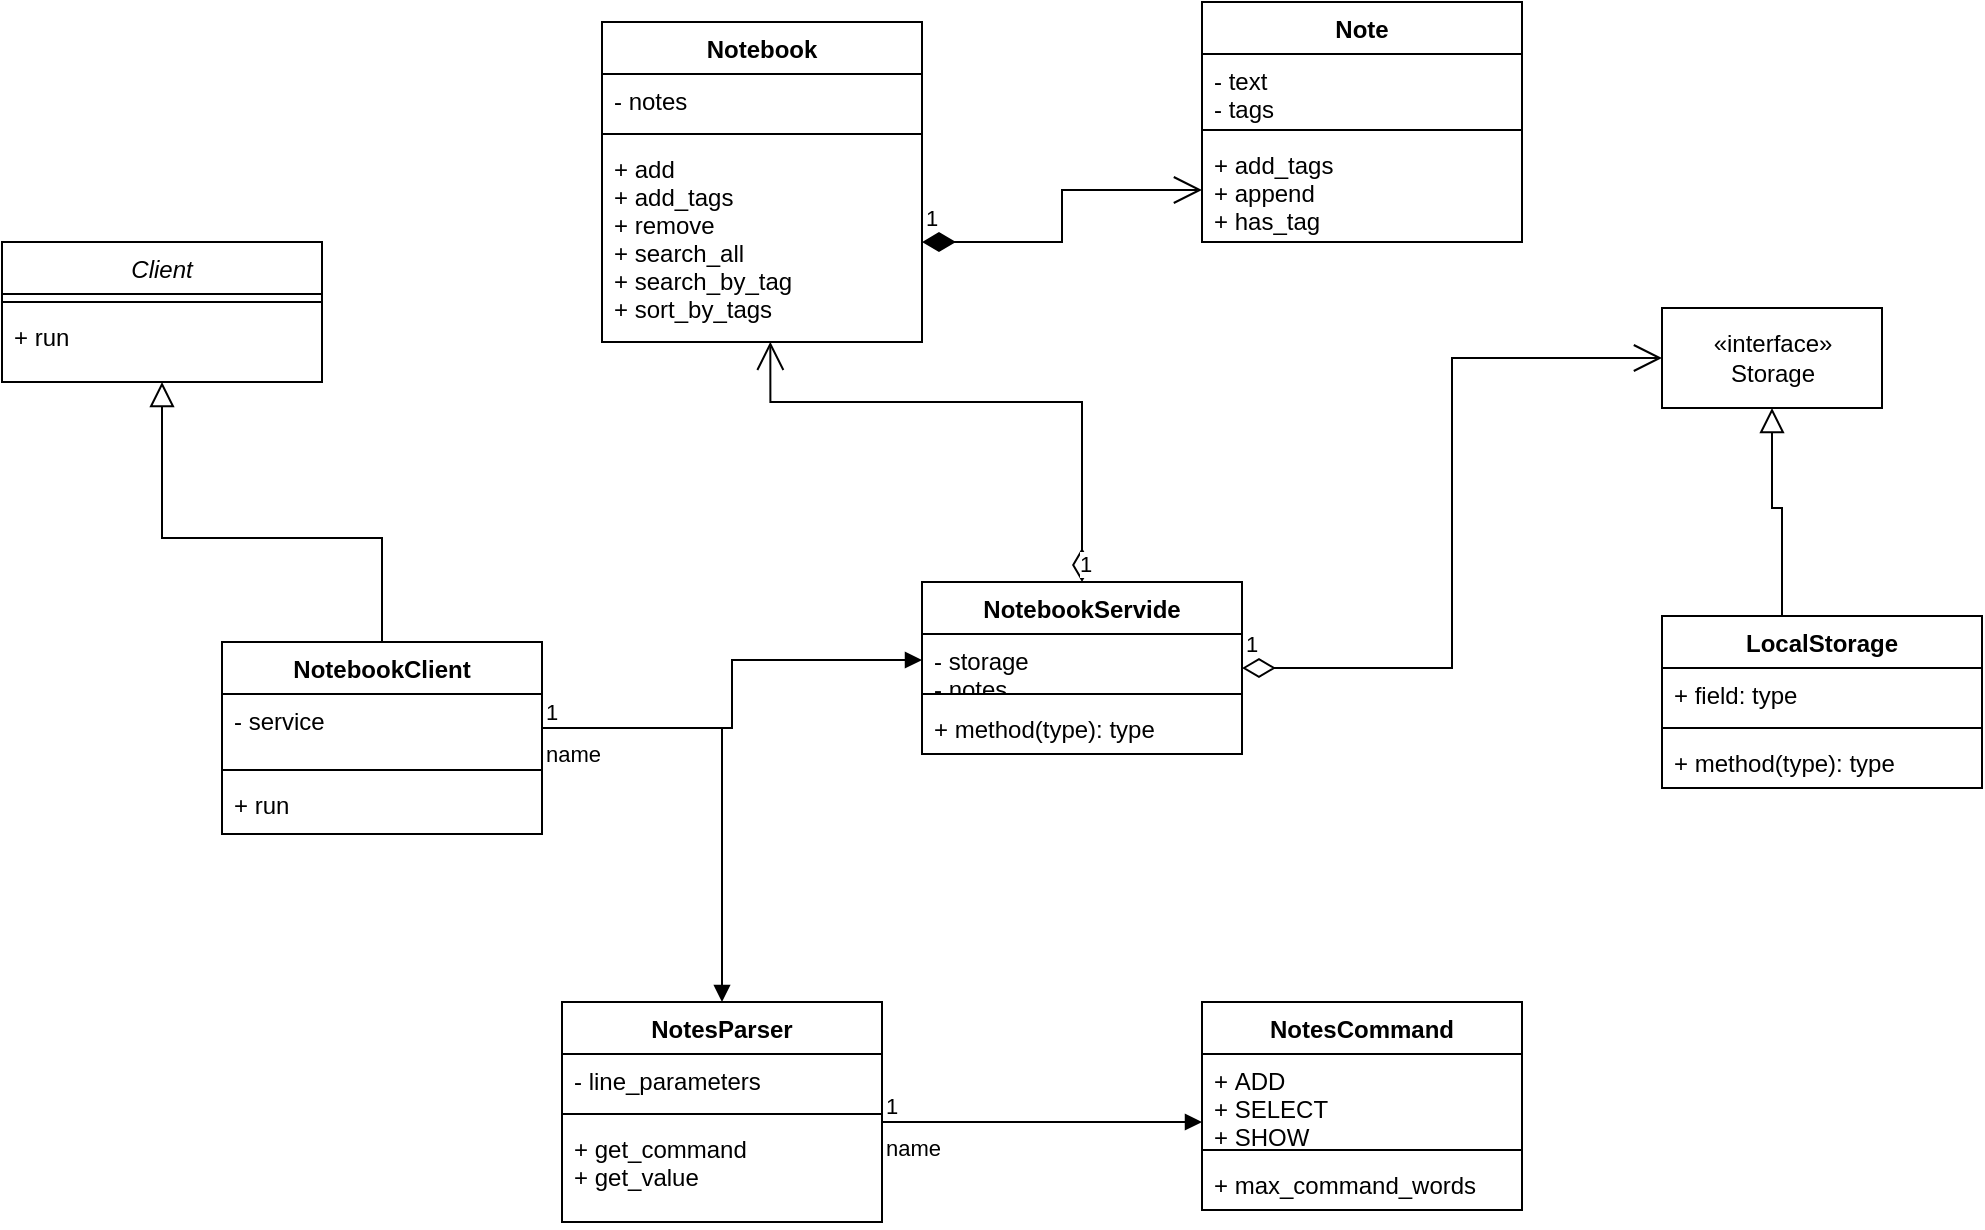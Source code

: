 <mxfile version="20.3.7" type="device"><diagram id="C5RBs43oDa-KdzZeNtuy" name="Page-1"><mxGraphModel dx="1186" dy="764" grid="1" gridSize="10" guides="1" tooltips="1" connect="1" arrows="1" fold="1" page="1" pageScale="1" pageWidth="827" pageHeight="1169" math="0" shadow="0"><root><mxCell id="WIyWlLk6GJQsqaUBKTNV-0"/><mxCell id="WIyWlLk6GJQsqaUBKTNV-1" parent="WIyWlLk6GJQsqaUBKTNV-0"/><mxCell id="zkfFHV4jXpPFQw0GAbJ--0" value="Client" style="swimlane;fontStyle=2;align=center;verticalAlign=top;childLayout=stackLayout;horizontal=1;startSize=26;horizontalStack=0;resizeParent=1;resizeLast=0;collapsible=1;marginBottom=0;rounded=0;shadow=0;strokeWidth=1;" parent="WIyWlLk6GJQsqaUBKTNV-1" vertex="1"><mxGeometry x="20" y="170" width="160" height="70" as="geometry"><mxRectangle x="230" y="140" width="160" height="26" as="alternateBounds"/></mxGeometry></mxCell><mxCell id="zkfFHV4jXpPFQw0GAbJ--4" value="" style="line;html=1;strokeWidth=1;align=left;verticalAlign=middle;spacingTop=-1;spacingLeft=3;spacingRight=3;rotatable=0;labelPosition=right;points=[];portConstraint=eastwest;" parent="zkfFHV4jXpPFQw0GAbJ--0" vertex="1"><mxGeometry y="26" width="160" height="8" as="geometry"/></mxCell><mxCell id="zkfFHV4jXpPFQw0GAbJ--5" value="+ run" style="text;align=left;verticalAlign=top;spacingLeft=4;spacingRight=4;overflow=hidden;rotatable=0;points=[[0,0.5],[1,0.5]];portConstraint=eastwest;" parent="zkfFHV4jXpPFQw0GAbJ--0" vertex="1"><mxGeometry y="34" width="160" height="26" as="geometry"/></mxCell><mxCell id="zkfFHV4jXpPFQw0GAbJ--12" value="" style="endArrow=block;endSize=10;endFill=0;shadow=0;strokeWidth=1;rounded=0;edgeStyle=elbowEdgeStyle;elbow=vertical;" parent="WIyWlLk6GJQsqaUBKTNV-1" source="h3jM9KWAwBkzTcOZLeY9-24" target="zkfFHV4jXpPFQw0GAbJ--0" edge="1"><mxGeometry width="160" relative="1" as="geometry"><mxPoint x="110" y="276" as="sourcePoint"/><mxPoint x="-330" y="313" as="targetPoint"/></mxGeometry></mxCell><mxCell id="h3jM9KWAwBkzTcOZLeY9-10" value="NotesParser" style="swimlane;fontStyle=1;align=center;verticalAlign=top;childLayout=stackLayout;horizontal=1;startSize=26;horizontalStack=0;resizeParent=1;resizeParentMax=0;resizeLast=0;collapsible=1;marginBottom=0;" parent="WIyWlLk6GJQsqaUBKTNV-1" vertex="1"><mxGeometry x="300" y="550" width="160" height="110" as="geometry"><mxRectangle x="290" y="560" width="110" height="30" as="alternateBounds"/></mxGeometry></mxCell><mxCell id="h3jM9KWAwBkzTcOZLeY9-11" value="- line_parameters&#10;" style="text;strokeColor=none;fillColor=none;align=left;verticalAlign=top;spacingLeft=4;spacingRight=4;overflow=hidden;rotatable=0;points=[[0,0.5],[1,0.5]];portConstraint=eastwest;" parent="h3jM9KWAwBkzTcOZLeY9-10" vertex="1"><mxGeometry y="26" width="160" height="26" as="geometry"/></mxCell><mxCell id="h3jM9KWAwBkzTcOZLeY9-12" value="" style="line;strokeWidth=1;fillColor=none;align=left;verticalAlign=middle;spacingTop=-1;spacingLeft=3;spacingRight=3;rotatable=0;labelPosition=right;points=[];portConstraint=eastwest;strokeColor=inherit;" parent="h3jM9KWAwBkzTcOZLeY9-10" vertex="1"><mxGeometry y="52" width="160" height="8" as="geometry"/></mxCell><mxCell id="h3jM9KWAwBkzTcOZLeY9-13" value="+ get_command&#10;+ get_value" style="text;strokeColor=none;fillColor=none;align=left;verticalAlign=top;spacingLeft=4;spacingRight=4;overflow=hidden;rotatable=0;points=[[0,0.5],[1,0.5]];portConstraint=eastwest;" parent="h3jM9KWAwBkzTcOZLeY9-10" vertex="1"><mxGeometry y="60" width="160" height="50" as="geometry"/></mxCell><mxCell id="h3jM9KWAwBkzTcOZLeY9-15" value="NotesCommand" style="swimlane;fontStyle=1;align=center;verticalAlign=top;childLayout=stackLayout;horizontal=1;startSize=26;horizontalStack=0;resizeParent=1;resizeParentMax=0;resizeLast=0;collapsible=1;marginBottom=0;" parent="WIyWlLk6GJQsqaUBKTNV-1" vertex="1"><mxGeometry x="620" y="550" width="160" height="104" as="geometry"/></mxCell><mxCell id="h3jM9KWAwBkzTcOZLeY9-16" value="+ ADD&#10;+ SELECT&#10;+ SHOW&#10;&#10;" style="text;strokeColor=none;fillColor=none;align=left;verticalAlign=top;spacingLeft=4;spacingRight=4;overflow=hidden;rotatable=0;points=[[0,0.5],[1,0.5]];portConstraint=eastwest;" parent="h3jM9KWAwBkzTcOZLeY9-15" vertex="1"><mxGeometry y="26" width="160" height="44" as="geometry"/></mxCell><mxCell id="h3jM9KWAwBkzTcOZLeY9-17" value="" style="line;strokeWidth=1;fillColor=none;align=left;verticalAlign=middle;spacingTop=-1;spacingLeft=3;spacingRight=3;rotatable=0;labelPosition=right;points=[];portConstraint=eastwest;strokeColor=inherit;" parent="h3jM9KWAwBkzTcOZLeY9-15" vertex="1"><mxGeometry y="70" width="160" height="8" as="geometry"/></mxCell><mxCell id="h3jM9KWAwBkzTcOZLeY9-18" value="+ max_command_words&#10;" style="text;strokeColor=none;fillColor=none;align=left;verticalAlign=top;spacingLeft=4;spacingRight=4;overflow=hidden;rotatable=0;points=[[0,0.5],[1,0.5]];portConstraint=eastwest;" parent="h3jM9KWAwBkzTcOZLeY9-15" vertex="1"><mxGeometry y="78" width="160" height="26" as="geometry"/></mxCell><mxCell id="h3jM9KWAwBkzTcOZLeY9-19" value="Notebook" style="swimlane;fontStyle=1;align=center;verticalAlign=top;childLayout=stackLayout;horizontal=1;startSize=26;horizontalStack=0;resizeParent=1;resizeParentMax=0;resizeLast=0;collapsible=1;marginBottom=0;" parent="WIyWlLk6GJQsqaUBKTNV-1" vertex="1"><mxGeometry x="320" y="60" width="160" height="160" as="geometry"/></mxCell><mxCell id="h3jM9KWAwBkzTcOZLeY9-20" value="- notes" style="text;strokeColor=none;fillColor=none;align=left;verticalAlign=top;spacingLeft=4;spacingRight=4;overflow=hidden;rotatable=0;points=[[0,0.5],[1,0.5]];portConstraint=eastwest;" parent="h3jM9KWAwBkzTcOZLeY9-19" vertex="1"><mxGeometry y="26" width="160" height="26" as="geometry"/></mxCell><mxCell id="h3jM9KWAwBkzTcOZLeY9-21" value="" style="line;strokeWidth=1;fillColor=none;align=left;verticalAlign=middle;spacingTop=-1;spacingLeft=3;spacingRight=3;rotatable=0;labelPosition=right;points=[];portConstraint=eastwest;strokeColor=inherit;" parent="h3jM9KWAwBkzTcOZLeY9-19" vertex="1"><mxGeometry y="52" width="160" height="8" as="geometry"/></mxCell><mxCell id="h3jM9KWAwBkzTcOZLeY9-22" value="+ add&#10;+ add_tags&#10;+ remove&#10;+ search_all&#10;+ search_by_tag&#10;+ sort_by_tags" style="text;strokeColor=none;fillColor=none;align=left;verticalAlign=top;spacingLeft=4;spacingRight=4;overflow=hidden;rotatable=0;points=[[0,0.5],[1,0.5]];portConstraint=eastwest;" parent="h3jM9KWAwBkzTcOZLeY9-19" vertex="1"><mxGeometry y="60" width="160" height="100" as="geometry"/></mxCell><mxCell id="h3jM9KWAwBkzTcOZLeY9-23" value="NotebookClient" style="swimlane;fontStyle=1;align=center;verticalAlign=top;childLayout=stackLayout;horizontal=1;startSize=26;horizontalStack=0;resizeParent=1;resizeParentMax=0;resizeLast=0;collapsible=1;marginBottom=0;" parent="WIyWlLk6GJQsqaUBKTNV-1" vertex="1"><mxGeometry x="130" y="370" width="160" height="96" as="geometry"/></mxCell><mxCell id="h3jM9KWAwBkzTcOZLeY9-24" value="- service&#10;&#10;" style="text;strokeColor=none;fillColor=none;align=left;verticalAlign=top;spacingLeft=4;spacingRight=4;overflow=hidden;rotatable=0;points=[[0,0.5],[1,0.5]];portConstraint=eastwest;" parent="h3jM9KWAwBkzTcOZLeY9-23" vertex="1"><mxGeometry y="26" width="160" height="34" as="geometry"/></mxCell><mxCell id="h3jM9KWAwBkzTcOZLeY9-25" value="" style="line;strokeWidth=1;fillColor=none;align=left;verticalAlign=middle;spacingTop=-1;spacingLeft=3;spacingRight=3;rotatable=0;labelPosition=right;points=[];portConstraint=eastwest;strokeColor=inherit;" parent="h3jM9KWAwBkzTcOZLeY9-23" vertex="1"><mxGeometry y="60" width="160" height="8" as="geometry"/></mxCell><mxCell id="h3jM9KWAwBkzTcOZLeY9-26" value="+ run" style="text;strokeColor=none;fillColor=none;align=left;verticalAlign=top;spacingLeft=4;spacingRight=4;overflow=hidden;rotatable=0;points=[[0,0.5],[1,0.5]];portConstraint=eastwest;" parent="h3jM9KWAwBkzTcOZLeY9-23" vertex="1"><mxGeometry y="68" width="160" height="28" as="geometry"/></mxCell><mxCell id="h3jM9KWAwBkzTcOZLeY9-27" value="Note" style="swimlane;fontStyle=1;align=center;verticalAlign=top;childLayout=stackLayout;horizontal=1;startSize=26;horizontalStack=0;resizeParent=1;resizeParentMax=0;resizeLast=0;collapsible=1;marginBottom=0;" parent="WIyWlLk6GJQsqaUBKTNV-1" vertex="1"><mxGeometry x="620" y="50" width="160" height="120" as="geometry"/></mxCell><mxCell id="h3jM9KWAwBkzTcOZLeY9-28" value="- text&#10;- tags&#10;" style="text;strokeColor=none;fillColor=none;align=left;verticalAlign=top;spacingLeft=4;spacingRight=4;overflow=hidden;rotatable=0;points=[[0,0.5],[1,0.5]];portConstraint=eastwest;" parent="h3jM9KWAwBkzTcOZLeY9-27" vertex="1"><mxGeometry y="26" width="160" height="34" as="geometry"/></mxCell><mxCell id="h3jM9KWAwBkzTcOZLeY9-29" value="" style="line;strokeWidth=1;fillColor=none;align=left;verticalAlign=middle;spacingTop=-1;spacingLeft=3;spacingRight=3;rotatable=0;labelPosition=right;points=[];portConstraint=eastwest;strokeColor=inherit;" parent="h3jM9KWAwBkzTcOZLeY9-27" vertex="1"><mxGeometry y="60" width="160" height="8" as="geometry"/></mxCell><mxCell id="h3jM9KWAwBkzTcOZLeY9-30" value="+ add_tags&#10;+ append&#10;+ has_tag" style="text;strokeColor=none;fillColor=none;align=left;verticalAlign=top;spacingLeft=4;spacingRight=4;overflow=hidden;rotatable=0;points=[[0,0.5],[1,0.5]];portConstraint=eastwest;" parent="h3jM9KWAwBkzTcOZLeY9-27" vertex="1"><mxGeometry y="68" width="160" height="52" as="geometry"/></mxCell><mxCell id="h3jM9KWAwBkzTcOZLeY9-32" value="1" style="endArrow=open;html=1;endSize=12;startArrow=diamondThin;startSize=14;startFill=1;edgeStyle=orthogonalEdgeStyle;align=left;verticalAlign=bottom;rounded=0;" parent="WIyWlLk6GJQsqaUBKTNV-1" source="h3jM9KWAwBkzTcOZLeY9-22" target="h3jM9KWAwBkzTcOZLeY9-30" edge="1"><mxGeometry x="-1" y="3" relative="1" as="geometry"><mxPoint x="530" y="230" as="sourcePoint"/><mxPoint x="700" y="200" as="targetPoint"/></mxGeometry></mxCell><mxCell id="h3jM9KWAwBkzTcOZLeY9-35" value="name" style="endArrow=block;endFill=1;html=1;edgeStyle=orthogonalEdgeStyle;align=left;verticalAlign=top;rounded=0;" parent="WIyWlLk6GJQsqaUBKTNV-1" edge="1"><mxGeometry x="-1" relative="1" as="geometry"><mxPoint x="460" y="610" as="sourcePoint"/><mxPoint x="620" y="610" as="targetPoint"/></mxGeometry></mxCell><mxCell id="h3jM9KWAwBkzTcOZLeY9-36" value="1" style="edgeLabel;resizable=0;html=1;align=left;verticalAlign=bottom;" parent="h3jM9KWAwBkzTcOZLeY9-35" connectable="0" vertex="1"><mxGeometry x="-1" relative="1" as="geometry"/></mxCell><mxCell id="h3jM9KWAwBkzTcOZLeY9-37" value="NotebookServide" style="swimlane;fontStyle=1;align=center;verticalAlign=top;childLayout=stackLayout;horizontal=1;startSize=26;horizontalStack=0;resizeParent=1;resizeParentMax=0;resizeLast=0;collapsible=1;marginBottom=0;" parent="WIyWlLk6GJQsqaUBKTNV-1" vertex="1"><mxGeometry x="480" y="340" width="160" height="86" as="geometry"/></mxCell><mxCell id="h3jM9KWAwBkzTcOZLeY9-38" value="- storage&#10;- notes" style="text;strokeColor=none;fillColor=none;align=left;verticalAlign=top;spacingLeft=4;spacingRight=4;overflow=hidden;rotatable=0;points=[[0,0.5],[1,0.5]];portConstraint=eastwest;" parent="h3jM9KWAwBkzTcOZLeY9-37" vertex="1"><mxGeometry y="26" width="160" height="26" as="geometry"/></mxCell><mxCell id="h3jM9KWAwBkzTcOZLeY9-39" value="" style="line;strokeWidth=1;fillColor=none;align=left;verticalAlign=middle;spacingTop=-1;spacingLeft=3;spacingRight=3;rotatable=0;labelPosition=right;points=[];portConstraint=eastwest;strokeColor=inherit;" parent="h3jM9KWAwBkzTcOZLeY9-37" vertex="1"><mxGeometry y="52" width="160" height="8" as="geometry"/></mxCell><mxCell id="h3jM9KWAwBkzTcOZLeY9-40" value="+ method(type): type" style="text;strokeColor=none;fillColor=none;align=left;verticalAlign=top;spacingLeft=4;spacingRight=4;overflow=hidden;rotatable=0;points=[[0,0.5],[1,0.5]];portConstraint=eastwest;" parent="h3jM9KWAwBkzTcOZLeY9-37" vertex="1"><mxGeometry y="60" width="160" height="26" as="geometry"/></mxCell><mxCell id="h3jM9KWAwBkzTcOZLeY9-43" value="1" style="endArrow=open;html=1;endSize=12;startArrow=diamondThin;startSize=14;startFill=0;edgeStyle=orthogonalEdgeStyle;align=left;verticalAlign=bottom;rounded=0;exitX=0.5;exitY=0;exitDx=0;exitDy=0;entryX=0.526;entryY=0.999;entryDx=0;entryDy=0;entryPerimeter=0;" parent="WIyWlLk6GJQsqaUBKTNV-1" source="h3jM9KWAwBkzTcOZLeY9-37" target="h3jM9KWAwBkzTcOZLeY9-22" edge="1"><mxGeometry x="-1" y="3" relative="1" as="geometry"><mxPoint x="380" y="310" as="sourcePoint"/><mxPoint x="470" y="260" as="targetPoint"/><Array as="points"><mxPoint x="404" y="250"/></Array></mxGeometry></mxCell><mxCell id="h3jM9KWAwBkzTcOZLeY9-44" value="«interface»&lt;br&gt;Storage" style="html=1;" parent="WIyWlLk6GJQsqaUBKTNV-1" vertex="1"><mxGeometry x="850" y="203" width="110" height="50" as="geometry"/></mxCell><mxCell id="h3jM9KWAwBkzTcOZLeY9-45" value="LocalStorage" style="swimlane;fontStyle=1;align=center;verticalAlign=top;childLayout=stackLayout;horizontal=1;startSize=26;horizontalStack=0;resizeParent=1;resizeParentMax=0;resizeLast=0;collapsible=1;marginBottom=0;" parent="WIyWlLk6GJQsqaUBKTNV-1" vertex="1"><mxGeometry x="850" y="357" width="160" height="86" as="geometry"/></mxCell><mxCell id="h3jM9KWAwBkzTcOZLeY9-46" value="+ field: type" style="text;strokeColor=none;fillColor=none;align=left;verticalAlign=top;spacingLeft=4;spacingRight=4;overflow=hidden;rotatable=0;points=[[0,0.5],[1,0.5]];portConstraint=eastwest;" parent="h3jM9KWAwBkzTcOZLeY9-45" vertex="1"><mxGeometry y="26" width="160" height="26" as="geometry"/></mxCell><mxCell id="h3jM9KWAwBkzTcOZLeY9-47" value="" style="line;strokeWidth=1;fillColor=none;align=left;verticalAlign=middle;spacingTop=-1;spacingLeft=3;spacingRight=3;rotatable=0;labelPosition=right;points=[];portConstraint=eastwest;strokeColor=inherit;" parent="h3jM9KWAwBkzTcOZLeY9-45" vertex="1"><mxGeometry y="52" width="160" height="8" as="geometry"/></mxCell><mxCell id="h3jM9KWAwBkzTcOZLeY9-48" value="+ method(type): type" style="text;strokeColor=none;fillColor=none;align=left;verticalAlign=top;spacingLeft=4;spacingRight=4;overflow=hidden;rotatable=0;points=[[0,0.5],[1,0.5]];portConstraint=eastwest;" parent="h3jM9KWAwBkzTcOZLeY9-45" vertex="1"><mxGeometry y="60" width="160" height="26" as="geometry"/></mxCell><mxCell id="h3jM9KWAwBkzTcOZLeY9-49" value="" style="endArrow=block;endSize=10;endFill=0;shadow=0;strokeWidth=1;rounded=0;edgeStyle=elbowEdgeStyle;elbow=vertical;entryX=0.5;entryY=1;entryDx=0;entryDy=0;" parent="WIyWlLk6GJQsqaUBKTNV-1" source="h3jM9KWAwBkzTcOZLeY9-45" target="h3jM9KWAwBkzTcOZLeY9-44" edge="1"><mxGeometry width="160" relative="1" as="geometry"><mxPoint x="1040" y="293" as="sourcePoint"/><mxPoint x="850" y="83" as="targetPoint"/><Array as="points"><mxPoint x="910" y="303"/><mxPoint x="900" y="273"/></Array></mxGeometry></mxCell><mxCell id="h3jM9KWAwBkzTcOZLeY9-50" value="1" style="endArrow=open;html=1;endSize=12;startArrow=diamondThin;startSize=14;startFill=0;edgeStyle=orthogonalEdgeStyle;align=left;verticalAlign=bottom;rounded=0;entryX=0;entryY=0.5;entryDx=0;entryDy=0;" parent="WIyWlLk6GJQsqaUBKTNV-1" source="h3jM9KWAwBkzTcOZLeY9-37" target="h3jM9KWAwBkzTcOZLeY9-44" edge="1"><mxGeometry x="-1" y="3" relative="1" as="geometry"><mxPoint x="670" y="340" as="sourcePoint"/><mxPoint x="830" y="340" as="targetPoint"/></mxGeometry></mxCell><mxCell id="h3jM9KWAwBkzTcOZLeY9-54" value="name" style="endArrow=block;endFill=1;html=1;edgeStyle=orthogonalEdgeStyle;align=left;verticalAlign=top;rounded=0;" parent="WIyWlLk6GJQsqaUBKTNV-1" source="h3jM9KWAwBkzTcOZLeY9-24" target="h3jM9KWAwBkzTcOZLeY9-38" edge="1"><mxGeometry x="-1" relative="1" as="geometry"><mxPoint x="320" y="450" as="sourcePoint"/><mxPoint x="390" y="410" as="targetPoint"/></mxGeometry></mxCell><mxCell id="h3jM9KWAwBkzTcOZLeY9-55" value="1" style="edgeLabel;resizable=0;html=1;align=left;verticalAlign=bottom;" parent="h3jM9KWAwBkzTcOZLeY9-54" connectable="0" vertex="1"><mxGeometry x="-1" relative="1" as="geometry"/></mxCell><mxCell id="h3jM9KWAwBkzTcOZLeY9-56" value="name" style="endArrow=block;endFill=1;html=1;edgeStyle=orthogonalEdgeStyle;align=left;verticalAlign=top;rounded=0;entryX=0.5;entryY=0;entryDx=0;entryDy=0;" parent="WIyWlLk6GJQsqaUBKTNV-1" source="h3jM9KWAwBkzTcOZLeY9-24" target="h3jM9KWAwBkzTcOZLeY9-10" edge="1"><mxGeometry x="-1" relative="1" as="geometry"><mxPoint x="290" y="450" as="sourcePoint"/><mxPoint x="450" y="450" as="targetPoint"/></mxGeometry></mxCell><mxCell id="h3jM9KWAwBkzTcOZLeY9-57" value="1" style="edgeLabel;resizable=0;html=1;align=left;verticalAlign=bottom;" parent="h3jM9KWAwBkzTcOZLeY9-56" connectable="0" vertex="1"><mxGeometry x="-1" relative="1" as="geometry"/></mxCell></root></mxGraphModel></diagram></mxfile>